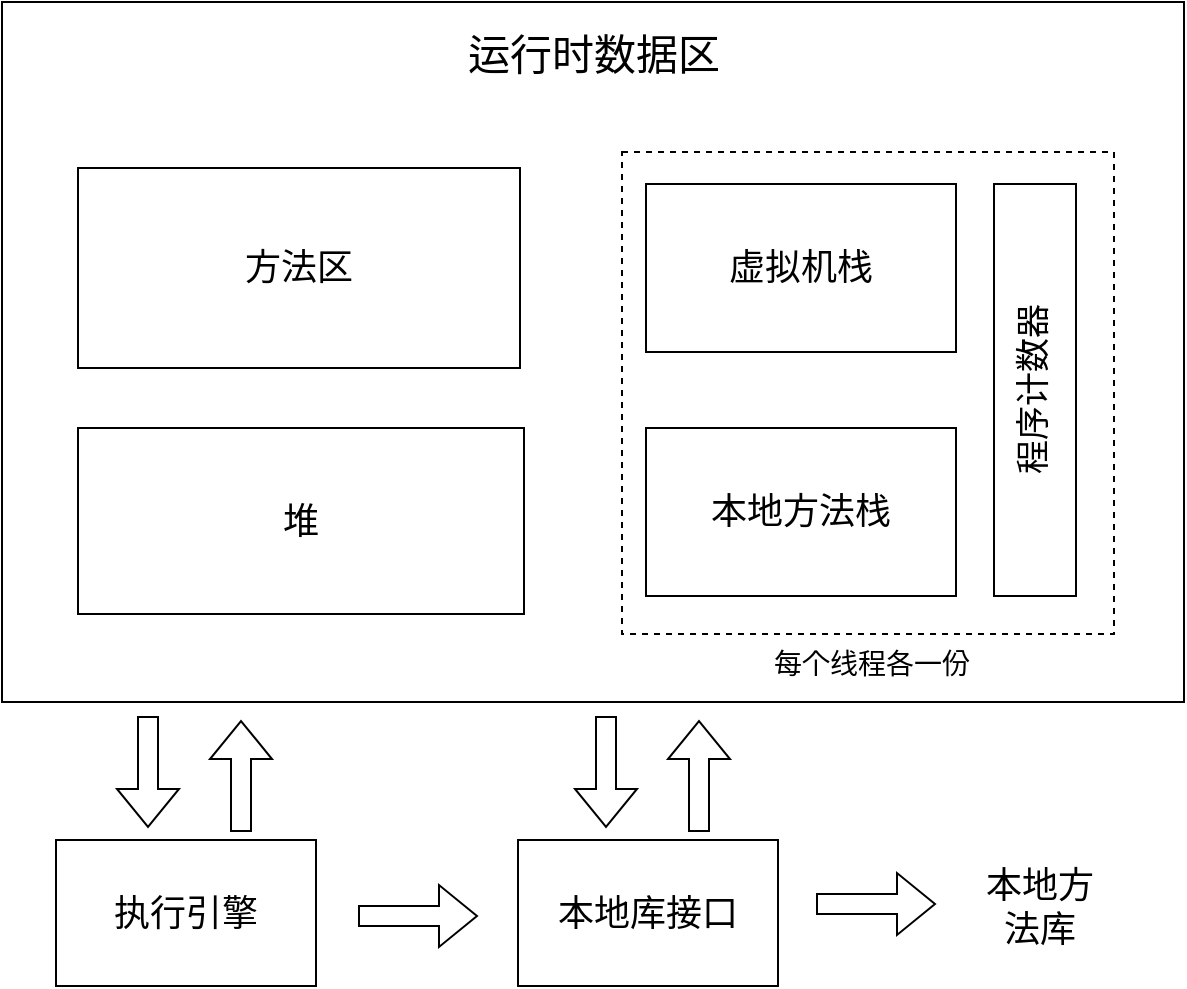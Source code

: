 <mxfile version="24.8.6">
  <diagram name="第 1 页" id="gCJ-1plTchgJcWGSmKfE">
    <mxGraphModel dx="2474" dy="1506" grid="0" gridSize="10" guides="1" tooltips="1" connect="1" arrows="1" fold="1" page="0" pageScale="1" pageWidth="827" pageHeight="1169" math="0" shadow="0">
      <root>
        <mxCell id="0" />
        <mxCell id="1" parent="0" />
        <mxCell id="5R-QOPwpoOVISheIo97F-1" value="" style="rounded=0;whiteSpace=wrap;html=1;" vertex="1" parent="1">
          <mxGeometry x="-226" y="-258" width="591" height="350" as="geometry" />
        </mxCell>
        <mxCell id="5R-QOPwpoOVISheIo97F-2" value="方法区" style="rounded=0;whiteSpace=wrap;html=1;fontSize=18;" vertex="1" parent="1">
          <mxGeometry x="-188" y="-175" width="221" height="100" as="geometry" />
        </mxCell>
        <mxCell id="5R-QOPwpoOVISheIo97F-3" value="&lt;font style=&quot;font-size: 21px;&quot;&gt;运行时数据区&lt;/font&gt;" style="text;html=1;align=center;verticalAlign=middle;whiteSpace=wrap;rounded=0;" vertex="1" parent="1">
          <mxGeometry x="-61.5" y="-247" width="262" height="30" as="geometry" />
        </mxCell>
        <mxCell id="5R-QOPwpoOVISheIo97F-4" value="堆" style="rounded=0;whiteSpace=wrap;html=1;fontSize=18;" vertex="1" parent="1">
          <mxGeometry x="-188" y="-45" width="223" height="93" as="geometry" />
        </mxCell>
        <mxCell id="5R-QOPwpoOVISheIo97F-5" value="虚拟机栈" style="rounded=0;whiteSpace=wrap;html=1;fontSize=18;" vertex="1" parent="1">
          <mxGeometry x="96" y="-167" width="155" height="84" as="geometry" />
        </mxCell>
        <mxCell id="5R-QOPwpoOVISheIo97F-6" value="本地方法栈" style="rounded=0;whiteSpace=wrap;html=1;fontSize=18;" vertex="1" parent="1">
          <mxGeometry x="96" y="-45" width="155" height="84" as="geometry" />
        </mxCell>
        <mxCell id="5R-QOPwpoOVISheIo97F-7" value="程序计数器" style="rounded=0;whiteSpace=wrap;html=1;horizontal=0;verticalAlign=middle;rotation=0;fontSize=17;" vertex="1" parent="1">
          <mxGeometry x="270" y="-167" width="41" height="206" as="geometry" />
        </mxCell>
        <mxCell id="5R-QOPwpoOVISheIo97F-8" value="" style="rounded=0;whiteSpace=wrap;html=1;fillColor=none;dashed=1;" vertex="1" parent="1">
          <mxGeometry x="84" y="-183" width="246" height="241" as="geometry" />
        </mxCell>
        <mxCell id="5R-QOPwpoOVISheIo97F-9" value="每个线程各一份" style="text;html=1;align=center;verticalAlign=middle;whiteSpace=wrap;rounded=0;fontSize=14;textShadow=0;labelBackgroundColor=none;labelBorderColor=none;" vertex="1" parent="1">
          <mxGeometry x="125" y="58" width="168" height="30" as="geometry" />
        </mxCell>
        <mxCell id="5R-QOPwpoOVISheIo97F-10" value="执行引擎" style="rounded=0;whiteSpace=wrap;html=1;fontSize=18;" vertex="1" parent="1">
          <mxGeometry x="-199" y="161" width="130" height="73" as="geometry" />
        </mxCell>
        <mxCell id="5R-QOPwpoOVISheIo97F-11" value="本地库接口" style="rounded=0;whiteSpace=wrap;html=1;fontSize=18;" vertex="1" parent="1">
          <mxGeometry x="32" y="161" width="130" height="73" as="geometry" />
        </mxCell>
        <mxCell id="5R-QOPwpoOVISheIo97F-12" value="" style="shape=flexArrow;endArrow=classic;html=1;rounded=0;" edge="1" parent="1">
          <mxGeometry width="50" height="50" relative="1" as="geometry">
            <mxPoint x="-48" y="199" as="sourcePoint" />
            <mxPoint x="12" y="199" as="targetPoint" />
          </mxGeometry>
        </mxCell>
        <mxCell id="5R-QOPwpoOVISheIo97F-13" value="" style="shape=flexArrow;endArrow=classic;html=1;rounded=0;" edge="1" parent="1">
          <mxGeometry width="50" height="50" relative="1" as="geometry">
            <mxPoint x="-153" y="99" as="sourcePoint" />
            <mxPoint x="-153" y="155" as="targetPoint" />
          </mxGeometry>
        </mxCell>
        <mxCell id="5R-QOPwpoOVISheIo97F-14" value="" style="shape=flexArrow;endArrow=classic;html=1;rounded=0;" edge="1" parent="1">
          <mxGeometry width="50" height="50" relative="1" as="geometry">
            <mxPoint x="-106.5" y="157" as="sourcePoint" />
            <mxPoint x="-106.5" y="101" as="targetPoint" />
          </mxGeometry>
        </mxCell>
        <mxCell id="5R-QOPwpoOVISheIo97F-15" value="" style="shape=flexArrow;endArrow=classic;html=1;rounded=0;" edge="1" parent="1">
          <mxGeometry width="50" height="50" relative="1" as="geometry">
            <mxPoint x="76" y="99" as="sourcePoint" />
            <mxPoint x="76" y="155" as="targetPoint" />
          </mxGeometry>
        </mxCell>
        <mxCell id="5R-QOPwpoOVISheIo97F-16" value="" style="shape=flexArrow;endArrow=classic;html=1;rounded=0;" edge="1" parent="1">
          <mxGeometry width="50" height="50" relative="1" as="geometry">
            <mxPoint x="122.5" y="157" as="sourcePoint" />
            <mxPoint x="122.5" y="101" as="targetPoint" />
          </mxGeometry>
        </mxCell>
        <mxCell id="5R-QOPwpoOVISheIo97F-17" value="" style="shape=flexArrow;endArrow=classic;html=1;rounded=0;" edge="1" parent="1">
          <mxGeometry width="50" height="50" relative="1" as="geometry">
            <mxPoint x="181" y="193" as="sourcePoint" />
            <mxPoint x="241" y="193" as="targetPoint" />
          </mxGeometry>
        </mxCell>
        <mxCell id="5R-QOPwpoOVISheIo97F-18" value="本地方法库" style="text;html=1;align=center;verticalAlign=middle;whiteSpace=wrap;rounded=0;fontSize=18;" vertex="1" parent="1">
          <mxGeometry x="263" y="180" width="60" height="30" as="geometry" />
        </mxCell>
      </root>
    </mxGraphModel>
  </diagram>
</mxfile>
